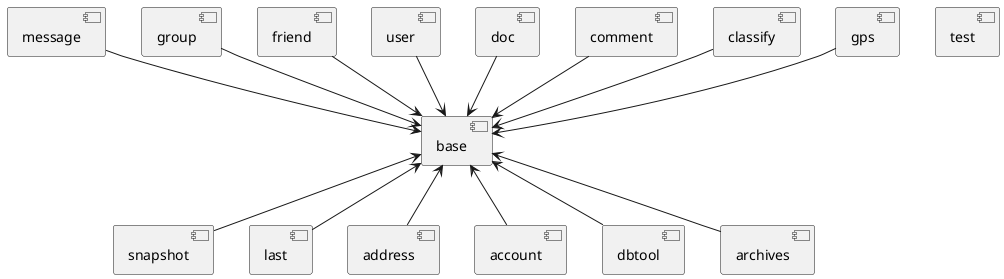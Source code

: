 @startuml

[base] <-u- [gps]
[base] <-u- [classify]
[base] <-u- [comment]
[base] <-u- [doc]
[base] <-u- [user]
[base] <-u- [friend]
[base] <-u- [group]
[base] <-u- [message]
[base] <-- [snapshot]
[base] <-- [last]
[base] <-- [address]
[base] <-- [account]
[base] <-- [dbtool]
[base] <-- [archives]
[test]

@enduml